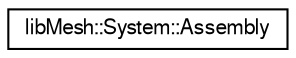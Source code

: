 digraph "Graphical Class Hierarchy"
{
  edge [fontname="FreeSans",fontsize="10",labelfontname="FreeSans",labelfontsize="10"];
  node [fontname="FreeSans",fontsize="10",shape=record];
  rankdir="LR";
  Node1 [label="libMesh::System::Assembly",height=0.2,width=0.4,color="black", fillcolor="white", style="filled",URL="$classlibMesh_1_1System_1_1Assembly.html"];
}
